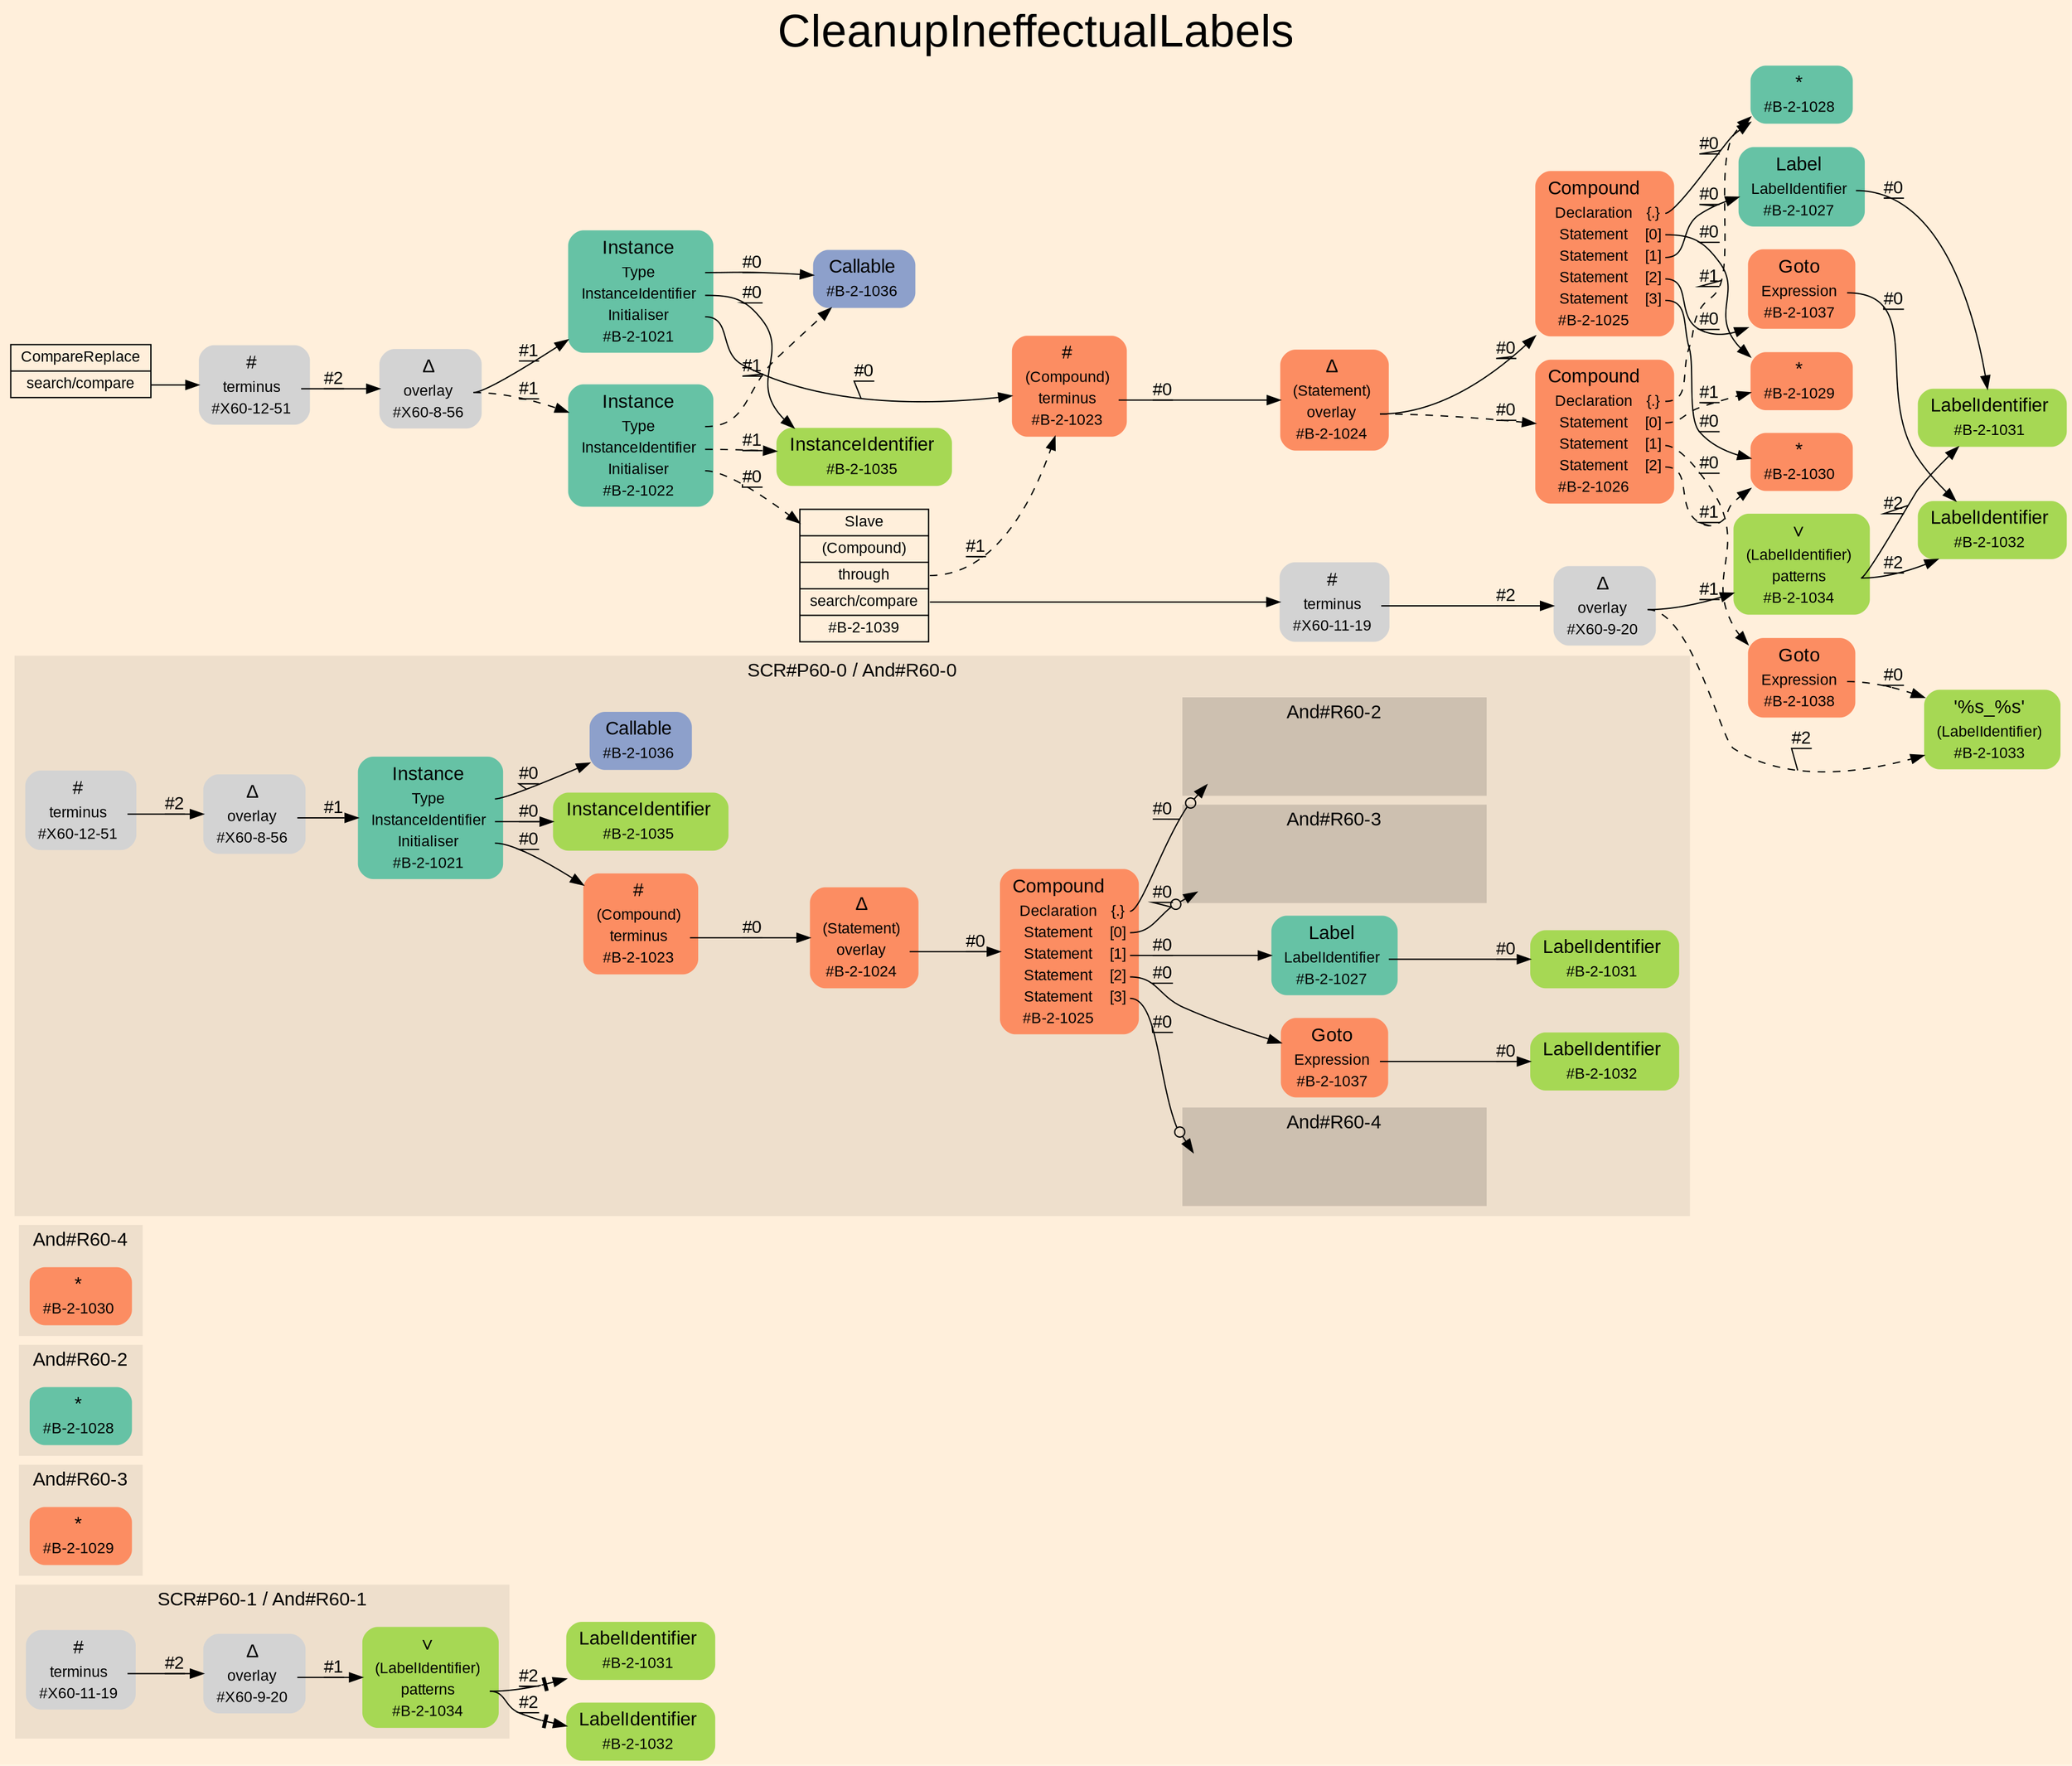 digraph "CleanupIneffectualLabels" {
label = "CleanupIneffectualLabels"
labelloc = t
fontsize = "36"
graph [
    rankdir = "LR"
    ranksep = 0.3
    bgcolor = antiquewhite1
    color = black
    fontcolor = black
    fontname = "Arial"
];
node [
    fontname = "Arial"
];
edge [
    fontname = "Arial"
];

// -------------------- figure And#R60-1 --------------------
// -------- region And#R60-1 ----------
subgraph "clusterAnd#R60-1" {
    label = "SCR#P60-1 / And#R60-1"
    style = "filled"
    color = antiquewhite2
    fontsize = "15"
    "And#R60-1/#X60-11-19" [
        // -------- block And#R60-1/#X60-11-19 ----------
        shape = "plaintext"
        label = <<TABLE BORDER="0" CELLBORDER="0" CELLSPACING="0">
         <TR><TD><FONT POINT-SIZE="15.0">#</FONT></TD><TD></TD></TR>
         <TR><TD>terminus</TD><TD PORT="port0"></TD></TR>
         <TR><TD>#X60-11-19</TD><TD PORT="port1"></TD></TR>
        </TABLE>>
        style = "rounded,filled"
        fontsize = "12"
    ];
    
    "And#R60-1/#X60-9-20" [
        // -------- block And#R60-1/#X60-9-20 ----------
        shape = "plaintext"
        label = <<TABLE BORDER="0" CELLBORDER="0" CELLSPACING="0">
         <TR><TD><FONT POINT-SIZE="15.0">Δ</FONT></TD><TD></TD></TR>
         <TR><TD>overlay</TD><TD PORT="port0"></TD></TR>
         <TR><TD>#X60-9-20</TD><TD PORT="port1"></TD></TR>
        </TABLE>>
        style = "rounded,filled"
        fontsize = "12"
    ];
    
    "And#R60-1/#B-2-1034" [
        // -------- block And#R60-1/#B-2-1034 ----------
        shape = "plaintext"
        fillcolor = "/set28/5"
        label = <<TABLE BORDER="0" CELLBORDER="0" CELLSPACING="0">
         <TR><TD><FONT POINT-SIZE="15.0">∨</FONT></TD><TD></TD></TR>
         <TR><TD>(LabelIdentifier)</TD><TD PORT="port0"></TD></TR>
         <TR><TD>patterns</TD><TD PORT="port1"></TD></TR>
         <TR><TD>#B-2-1034</TD><TD PORT="port2"></TD></TR>
        </TABLE>>
        style = "rounded,filled"
        fontsize = "12"
    ];
    
}

"And#R60-1/#B-2-1031" [
    // -------- block And#R60-1/#B-2-1031 ----------
    shape = "plaintext"
    fillcolor = "/set28/5"
    label = <<TABLE BORDER="0" CELLBORDER="0" CELLSPACING="0">
     <TR><TD><FONT POINT-SIZE="15.0">LabelIdentifier</FONT></TD><TD></TD></TR>
     <TR><TD>#B-2-1031</TD><TD PORT="port0"></TD></TR>
    </TABLE>>
    style = "rounded,filled"
    fontsize = "12"
];

"And#R60-1/#B-2-1032" [
    // -------- block And#R60-1/#B-2-1032 ----------
    shape = "plaintext"
    fillcolor = "/set28/5"
    label = <<TABLE BORDER="0" CELLBORDER="0" CELLSPACING="0">
     <TR><TD><FONT POINT-SIZE="15.0">LabelIdentifier</FONT></TD><TD></TD></TR>
     <TR><TD>#B-2-1032</TD><TD PORT="port0"></TD></TR>
    </TABLE>>
    style = "rounded,filled"
    fontsize = "12"
];

"And#R60-1/#X60-11-19":port0 -> "And#R60-1/#X60-9-20" [
    label = "#2"
    decorate = true
    color = black
    fontcolor = black
];

"And#R60-1/#X60-9-20":port0 -> "And#R60-1/#B-2-1034" [
    label = "#1"
    decorate = true
    color = black
    fontcolor = black
];

"And#R60-1/#B-2-1034":port1 -> "And#R60-1/#B-2-1031" [
    arrowhead="normalnonetee"
    label = "#2"
    decorate = true
    color = black
    fontcolor = black
];

"And#R60-1/#B-2-1034":port1 -> "And#R60-1/#B-2-1032" [
    arrowhead="normalnonetee"
    label = "#2"
    decorate = true
    color = black
    fontcolor = black
];


// -------------------- figure And#R60-3 --------------------
// -------- region And#R60-3 ----------
subgraph "clusterAnd#R60-3" {
    label = "And#R60-3"
    style = "filled"
    color = antiquewhite2
    fontsize = "15"
    "And#R60-3/#B-2-1029" [
        // -------- block And#R60-3/#B-2-1029 ----------
        shape = "plaintext"
        fillcolor = "/set28/2"
        label = <<TABLE BORDER="0" CELLBORDER="0" CELLSPACING="0">
         <TR><TD><FONT POINT-SIZE="15.0">*</FONT></TD><TD></TD></TR>
         <TR><TD>#B-2-1029</TD><TD PORT="port0"></TD></TR>
        </TABLE>>
        style = "rounded,filled"
        fontsize = "12"
    ];
    
}


// -------------------- figure And#R60-2 --------------------
// -------- region And#R60-2 ----------
subgraph "clusterAnd#R60-2" {
    label = "And#R60-2"
    style = "filled"
    color = antiquewhite2
    fontsize = "15"
    "And#R60-2/#B-2-1028" [
        // -------- block And#R60-2/#B-2-1028 ----------
        shape = "plaintext"
        fillcolor = "/set28/1"
        label = <<TABLE BORDER="0" CELLBORDER="0" CELLSPACING="0">
         <TR><TD><FONT POINT-SIZE="15.0">*</FONT></TD><TD></TD></TR>
         <TR><TD>#B-2-1028</TD><TD PORT="port0"></TD></TR>
        </TABLE>>
        style = "rounded,filled"
        fontsize = "12"
    ];
    
}


// -------------------- figure And#R60-4 --------------------
// -------- region And#R60-4 ----------
subgraph "clusterAnd#R60-4" {
    label = "And#R60-4"
    style = "filled"
    color = antiquewhite2
    fontsize = "15"
    "And#R60-4/#B-2-1030" [
        // -------- block And#R60-4/#B-2-1030 ----------
        shape = "plaintext"
        fillcolor = "/set28/2"
        label = <<TABLE BORDER="0" CELLBORDER="0" CELLSPACING="0">
         <TR><TD><FONT POINT-SIZE="15.0">*</FONT></TD><TD></TD></TR>
         <TR><TD>#B-2-1030</TD><TD PORT="port0"></TD></TR>
        </TABLE>>
        style = "rounded,filled"
        fontsize = "12"
    ];
    
}


// -------------------- figure And#R60-0 --------------------
// -------- region And#R60-0 ----------
subgraph "clusterAnd#R60-0" {
    label = "SCR#P60-0 / And#R60-0"
    style = "filled"
    color = antiquewhite2
    fontsize = "15"
    "And#R60-0/#B-2-1023" [
        // -------- block And#R60-0/#B-2-1023 ----------
        shape = "plaintext"
        fillcolor = "/set28/2"
        label = <<TABLE BORDER="0" CELLBORDER="0" CELLSPACING="0">
         <TR><TD><FONT POINT-SIZE="15.0">#</FONT></TD><TD></TD></TR>
         <TR><TD>(Compound)</TD><TD PORT="port0"></TD></TR>
         <TR><TD>terminus</TD><TD PORT="port1"></TD></TR>
         <TR><TD>#B-2-1023</TD><TD PORT="port2"></TD></TR>
        </TABLE>>
        style = "rounded,filled"
        fontsize = "12"
    ];
    
    "And#R60-0/#B-2-1032" [
        // -------- block And#R60-0/#B-2-1032 ----------
        shape = "plaintext"
        fillcolor = "/set28/5"
        label = <<TABLE BORDER="0" CELLBORDER="0" CELLSPACING="0">
         <TR><TD><FONT POINT-SIZE="15.0">LabelIdentifier</FONT></TD><TD></TD></TR>
         <TR><TD>#B-2-1032</TD><TD PORT="port0"></TD></TR>
        </TABLE>>
        style = "rounded,filled"
        fontsize = "12"
    ];
    
    "And#R60-0/#B-2-1027" [
        // -------- block And#R60-0/#B-2-1027 ----------
        shape = "plaintext"
        fillcolor = "/set28/1"
        label = <<TABLE BORDER="0" CELLBORDER="0" CELLSPACING="0">
         <TR><TD><FONT POINT-SIZE="15.0">Label</FONT></TD><TD></TD></TR>
         <TR><TD>LabelIdentifier</TD><TD PORT="port0"></TD></TR>
         <TR><TD>#B-2-1027</TD><TD PORT="port1"></TD></TR>
        </TABLE>>
        style = "rounded,filled"
        fontsize = "12"
    ];
    
    "And#R60-0/#X60-8-56" [
        // -------- block And#R60-0/#X60-8-56 ----------
        shape = "plaintext"
        label = <<TABLE BORDER="0" CELLBORDER="0" CELLSPACING="0">
         <TR><TD><FONT POINT-SIZE="15.0">Δ</FONT></TD><TD></TD></TR>
         <TR><TD>overlay</TD><TD PORT="port0"></TD></TR>
         <TR><TD>#X60-8-56</TD><TD PORT="port1"></TD></TR>
        </TABLE>>
        style = "rounded,filled"
        fontsize = "12"
    ];
    
    "And#R60-0/#B-2-1024" [
        // -------- block And#R60-0/#B-2-1024 ----------
        shape = "plaintext"
        fillcolor = "/set28/2"
        label = <<TABLE BORDER="0" CELLBORDER="0" CELLSPACING="0">
         <TR><TD><FONT POINT-SIZE="15.0">Δ</FONT></TD><TD></TD></TR>
         <TR><TD>(Statement)</TD><TD PORT="port0"></TD></TR>
         <TR><TD>overlay</TD><TD PORT="port1"></TD></TR>
         <TR><TD>#B-2-1024</TD><TD PORT="port2"></TD></TR>
        </TABLE>>
        style = "rounded,filled"
        fontsize = "12"
    ];
    
    "And#R60-0/#X60-12-51" [
        // -------- block And#R60-0/#X60-12-51 ----------
        shape = "plaintext"
        label = <<TABLE BORDER="0" CELLBORDER="0" CELLSPACING="0">
         <TR><TD><FONT POINT-SIZE="15.0">#</FONT></TD><TD></TD></TR>
         <TR><TD>terminus</TD><TD PORT="port0"></TD></TR>
         <TR><TD>#X60-12-51</TD><TD PORT="port1"></TD></TR>
        </TABLE>>
        style = "rounded,filled"
        fontsize = "12"
    ];
    
    "And#R60-0/#B-2-1031" [
        // -------- block And#R60-0/#B-2-1031 ----------
        shape = "plaintext"
        fillcolor = "/set28/5"
        label = <<TABLE BORDER="0" CELLBORDER="0" CELLSPACING="0">
         <TR><TD><FONT POINT-SIZE="15.0">LabelIdentifier</FONT></TD><TD></TD></TR>
         <TR><TD>#B-2-1031</TD><TD PORT="port0"></TD></TR>
        </TABLE>>
        style = "rounded,filled"
        fontsize = "12"
    ];
    
    "And#R60-0/#B-2-1036" [
        // -------- block And#R60-0/#B-2-1036 ----------
        shape = "plaintext"
        fillcolor = "/set28/3"
        label = <<TABLE BORDER="0" CELLBORDER="0" CELLSPACING="0">
         <TR><TD><FONT POINT-SIZE="15.0">Callable</FONT></TD><TD></TD></TR>
         <TR><TD>#B-2-1036</TD><TD PORT="port0"></TD></TR>
        </TABLE>>
        style = "rounded,filled"
        fontsize = "12"
    ];
    
    "And#R60-0/#B-2-1037" [
        // -------- block And#R60-0/#B-2-1037 ----------
        shape = "plaintext"
        fillcolor = "/set28/2"
        label = <<TABLE BORDER="0" CELLBORDER="0" CELLSPACING="0">
         <TR><TD><FONT POINT-SIZE="15.0">Goto</FONT></TD><TD></TD></TR>
         <TR><TD>Expression</TD><TD PORT="port0"></TD></TR>
         <TR><TD>#B-2-1037</TD><TD PORT="port1"></TD></TR>
        </TABLE>>
        style = "rounded,filled"
        fontsize = "12"
    ];
    
    "And#R60-0/#B-2-1035" [
        // -------- block And#R60-0/#B-2-1035 ----------
        shape = "plaintext"
        fillcolor = "/set28/5"
        label = <<TABLE BORDER="0" CELLBORDER="0" CELLSPACING="0">
         <TR><TD><FONT POINT-SIZE="15.0">InstanceIdentifier</FONT></TD><TD></TD></TR>
         <TR><TD>#B-2-1035</TD><TD PORT="port0"></TD></TR>
        </TABLE>>
        style = "rounded,filled"
        fontsize = "12"
    ];
    
    "And#R60-0/#B-2-1021" [
        // -------- block And#R60-0/#B-2-1021 ----------
        shape = "plaintext"
        fillcolor = "/set28/1"
        label = <<TABLE BORDER="0" CELLBORDER="0" CELLSPACING="0">
         <TR><TD><FONT POINT-SIZE="15.0">Instance</FONT></TD><TD></TD></TR>
         <TR><TD>Type</TD><TD PORT="port0"></TD></TR>
         <TR><TD>InstanceIdentifier</TD><TD PORT="port1"></TD></TR>
         <TR><TD>Initialiser</TD><TD PORT="port2"></TD></TR>
         <TR><TD>#B-2-1021</TD><TD PORT="port3"></TD></TR>
        </TABLE>>
        style = "rounded,filled"
        fontsize = "12"
    ];
    
    "And#R60-0/#B-2-1025" [
        // -------- block And#R60-0/#B-2-1025 ----------
        shape = "plaintext"
        fillcolor = "/set28/2"
        label = <<TABLE BORDER="0" CELLBORDER="0" CELLSPACING="0">
         <TR><TD><FONT POINT-SIZE="15.0">Compound</FONT></TD><TD></TD></TR>
         <TR><TD>Declaration</TD><TD PORT="port0">{.}</TD></TR>
         <TR><TD>Statement</TD><TD PORT="port1">[0]</TD></TR>
         <TR><TD>Statement</TD><TD PORT="port2">[1]</TD></TR>
         <TR><TD>Statement</TD><TD PORT="port3">[2]</TD></TR>
         <TR><TD>Statement</TD><TD PORT="port4">[3]</TD></TR>
         <TR><TD>#B-2-1025</TD><TD PORT="port5"></TD></TR>
        </TABLE>>
        style = "rounded,filled"
        fontsize = "12"
    ];
    
    // -------- region And#R60-0/And#R60-2 ----------
    subgraph "clusterAnd#R60-0/And#R60-2" {
        label = "And#R60-2"
        style = "filled"
        color = antiquewhite3
        fontsize = "15"
        "And#R60-0/And#R60-2/#B-2-1028" [
            // -------- block And#R60-0/And#R60-2/#B-2-1028 ----------
            shape = none
            fillcolor = "/set28/1"
            style = "invisible"
        ];
        
    }
    
    // -------- region And#R60-0/And#R60-3 ----------
    subgraph "clusterAnd#R60-0/And#R60-3" {
        label = "And#R60-3"
        style = "filled"
        color = antiquewhite3
        fontsize = "15"
        "And#R60-0/And#R60-3/#B-2-1029" [
            // -------- block And#R60-0/And#R60-3/#B-2-1029 ----------
            shape = none
            fillcolor = "/set28/2"
            style = "invisible"
        ];
        
    }
    
    // -------- region And#R60-0/And#R60-4 ----------
    subgraph "clusterAnd#R60-0/And#R60-4" {
        label = "And#R60-4"
        style = "filled"
        color = antiquewhite3
        fontsize = "15"
        "And#R60-0/And#R60-4/#B-2-1030" [
            // -------- block And#R60-0/And#R60-4/#B-2-1030 ----------
            shape = none
            fillcolor = "/set28/2"
            style = "invisible"
        ];
        
    }
    
}

"And#R60-0/#B-2-1023":port1 -> "And#R60-0/#B-2-1024" [
    label = "#0"
    decorate = true
    color = black
    fontcolor = black
];

"And#R60-0/#B-2-1027":port0 -> "And#R60-0/#B-2-1031" [
    label = "#0"
    decorate = true
    color = black
    fontcolor = black
];

"And#R60-0/#X60-8-56":port0 -> "And#R60-0/#B-2-1021" [
    label = "#1"
    decorate = true
    color = black
    fontcolor = black
];

"And#R60-0/#B-2-1024":port1 -> "And#R60-0/#B-2-1025" [
    label = "#0"
    decorate = true
    color = black
    fontcolor = black
];

"And#R60-0/#X60-12-51":port0 -> "And#R60-0/#X60-8-56" [
    label = "#2"
    decorate = true
    color = black
    fontcolor = black
];

"And#R60-0/#B-2-1037":port0 -> "And#R60-0/#B-2-1032" [
    label = "#0"
    decorate = true
    color = black
    fontcolor = black
];

"And#R60-0/#B-2-1021":port0 -> "And#R60-0/#B-2-1036" [
    label = "#0"
    decorate = true
    color = black
    fontcolor = black
];

"And#R60-0/#B-2-1021":port1 -> "And#R60-0/#B-2-1035" [
    label = "#0"
    decorate = true
    color = black
    fontcolor = black
];

"And#R60-0/#B-2-1021":port2 -> "And#R60-0/#B-2-1023" [
    label = "#0"
    decorate = true
    color = black
    fontcolor = black
];

"And#R60-0/#B-2-1025":port0 -> "And#R60-0/And#R60-2/#B-2-1028" [
    arrowhead="normalnoneodot"
    label = "#0"
    decorate = true
    color = black
    fontcolor = black
];

"And#R60-0/#B-2-1025":port1 -> "And#R60-0/And#R60-3/#B-2-1029" [
    arrowhead="normalnoneodot"
    label = "#0"
    decorate = true
    color = black
    fontcolor = black
];

"And#R60-0/#B-2-1025":port2 -> "And#R60-0/#B-2-1027" [
    label = "#0"
    decorate = true
    color = black
    fontcolor = black
];

"And#R60-0/#B-2-1025":port3 -> "And#R60-0/#B-2-1037" [
    label = "#0"
    decorate = true
    color = black
    fontcolor = black
];

"And#R60-0/#B-2-1025":port4 -> "And#R60-0/And#R60-4/#B-2-1030" [
    arrowhead="normalnoneodot"
    label = "#0"
    decorate = true
    color = black
    fontcolor = black
];


// -------------------- transformation figure --------------------
"CR#X60-10-60" [
    // -------- block CR#X60-10-60 ----------
    shape = "record"
    fillcolor = antiquewhite1
    label = "<fixed> CompareReplace | <port0> search/compare"
    style = "filled"
    fontsize = "12"
    color = black
    fontcolor = black
];

"#X60-12-51" [
    // -------- block #X60-12-51 ----------
    shape = "plaintext"
    label = <<TABLE BORDER="0" CELLBORDER="0" CELLSPACING="0">
     <TR><TD><FONT POINT-SIZE="15.0">#</FONT></TD><TD></TD></TR>
     <TR><TD>terminus</TD><TD PORT="port0"></TD></TR>
     <TR><TD>#X60-12-51</TD><TD PORT="port1"></TD></TR>
    </TABLE>>
    style = "rounded,filled"
    fontsize = "12"
];

"#X60-8-56" [
    // -------- block #X60-8-56 ----------
    shape = "plaintext"
    label = <<TABLE BORDER="0" CELLBORDER="0" CELLSPACING="0">
     <TR><TD><FONT POINT-SIZE="15.0">Δ</FONT></TD><TD></TD></TR>
     <TR><TD>overlay</TD><TD PORT="port0"></TD></TR>
     <TR><TD>#X60-8-56</TD><TD PORT="port1"></TD></TR>
    </TABLE>>
    style = "rounded,filled"
    fontsize = "12"
];

"#B-2-1021" [
    // -------- block #B-2-1021 ----------
    shape = "plaintext"
    fillcolor = "/set28/1"
    label = <<TABLE BORDER="0" CELLBORDER="0" CELLSPACING="0">
     <TR><TD><FONT POINT-SIZE="15.0">Instance</FONT></TD><TD></TD></TR>
     <TR><TD>Type</TD><TD PORT="port0"></TD></TR>
     <TR><TD>InstanceIdentifier</TD><TD PORT="port1"></TD></TR>
     <TR><TD>Initialiser</TD><TD PORT="port2"></TD></TR>
     <TR><TD>#B-2-1021</TD><TD PORT="port3"></TD></TR>
    </TABLE>>
    style = "rounded,filled"
    fontsize = "12"
];

"#B-2-1036" [
    // -------- block #B-2-1036 ----------
    shape = "plaintext"
    fillcolor = "/set28/3"
    label = <<TABLE BORDER="0" CELLBORDER="0" CELLSPACING="0">
     <TR><TD><FONT POINT-SIZE="15.0">Callable</FONT></TD><TD></TD></TR>
     <TR><TD>#B-2-1036</TD><TD PORT="port0"></TD></TR>
    </TABLE>>
    style = "rounded,filled"
    fontsize = "12"
];

"#B-2-1035" [
    // -------- block #B-2-1035 ----------
    shape = "plaintext"
    fillcolor = "/set28/5"
    label = <<TABLE BORDER="0" CELLBORDER="0" CELLSPACING="0">
     <TR><TD><FONT POINT-SIZE="15.0">InstanceIdentifier</FONT></TD><TD></TD></TR>
     <TR><TD>#B-2-1035</TD><TD PORT="port0"></TD></TR>
    </TABLE>>
    style = "rounded,filled"
    fontsize = "12"
];

"#B-2-1023" [
    // -------- block #B-2-1023 ----------
    shape = "plaintext"
    fillcolor = "/set28/2"
    label = <<TABLE BORDER="0" CELLBORDER="0" CELLSPACING="0">
     <TR><TD><FONT POINT-SIZE="15.0">#</FONT></TD><TD></TD></TR>
     <TR><TD>(Compound)</TD><TD PORT="port0"></TD></TR>
     <TR><TD>terminus</TD><TD PORT="port1"></TD></TR>
     <TR><TD>#B-2-1023</TD><TD PORT="port2"></TD></TR>
    </TABLE>>
    style = "rounded,filled"
    fontsize = "12"
];

"#B-2-1024" [
    // -------- block #B-2-1024 ----------
    shape = "plaintext"
    fillcolor = "/set28/2"
    label = <<TABLE BORDER="0" CELLBORDER="0" CELLSPACING="0">
     <TR><TD><FONT POINT-SIZE="15.0">Δ</FONT></TD><TD></TD></TR>
     <TR><TD>(Statement)</TD><TD PORT="port0"></TD></TR>
     <TR><TD>overlay</TD><TD PORT="port1"></TD></TR>
     <TR><TD>#B-2-1024</TD><TD PORT="port2"></TD></TR>
    </TABLE>>
    style = "rounded,filled"
    fontsize = "12"
];

"#B-2-1025" [
    // -------- block #B-2-1025 ----------
    shape = "plaintext"
    fillcolor = "/set28/2"
    label = <<TABLE BORDER="0" CELLBORDER="0" CELLSPACING="0">
     <TR><TD><FONT POINT-SIZE="15.0">Compound</FONT></TD><TD></TD></TR>
     <TR><TD>Declaration</TD><TD PORT="port0">{.}</TD></TR>
     <TR><TD>Statement</TD><TD PORT="port1">[0]</TD></TR>
     <TR><TD>Statement</TD><TD PORT="port2">[1]</TD></TR>
     <TR><TD>Statement</TD><TD PORT="port3">[2]</TD></TR>
     <TR><TD>Statement</TD><TD PORT="port4">[3]</TD></TR>
     <TR><TD>#B-2-1025</TD><TD PORT="port5"></TD></TR>
    </TABLE>>
    style = "rounded,filled"
    fontsize = "12"
];

"#B-2-1028" [
    // -------- block #B-2-1028 ----------
    shape = "plaintext"
    fillcolor = "/set28/1"
    label = <<TABLE BORDER="0" CELLBORDER="0" CELLSPACING="0">
     <TR><TD><FONT POINT-SIZE="15.0">*</FONT></TD><TD></TD></TR>
     <TR><TD>#B-2-1028</TD><TD PORT="port0"></TD></TR>
    </TABLE>>
    style = "rounded,filled"
    fontsize = "12"
];

"#B-2-1029" [
    // -------- block #B-2-1029 ----------
    shape = "plaintext"
    fillcolor = "/set28/2"
    label = <<TABLE BORDER="0" CELLBORDER="0" CELLSPACING="0">
     <TR><TD><FONT POINT-SIZE="15.0">*</FONT></TD><TD></TD></TR>
     <TR><TD>#B-2-1029</TD><TD PORT="port0"></TD></TR>
    </TABLE>>
    style = "rounded,filled"
    fontsize = "12"
];

"#B-2-1027" [
    // -------- block #B-2-1027 ----------
    shape = "plaintext"
    fillcolor = "/set28/1"
    label = <<TABLE BORDER="0" CELLBORDER="0" CELLSPACING="0">
     <TR><TD><FONT POINT-SIZE="15.0">Label</FONT></TD><TD></TD></TR>
     <TR><TD>LabelIdentifier</TD><TD PORT="port0"></TD></TR>
     <TR><TD>#B-2-1027</TD><TD PORT="port1"></TD></TR>
    </TABLE>>
    style = "rounded,filled"
    fontsize = "12"
];

"#B-2-1031" [
    // -------- block #B-2-1031 ----------
    shape = "plaintext"
    fillcolor = "/set28/5"
    label = <<TABLE BORDER="0" CELLBORDER="0" CELLSPACING="0">
     <TR><TD><FONT POINT-SIZE="15.0">LabelIdentifier</FONT></TD><TD></TD></TR>
     <TR><TD>#B-2-1031</TD><TD PORT="port0"></TD></TR>
    </TABLE>>
    style = "rounded,filled"
    fontsize = "12"
];

"#B-2-1037" [
    // -------- block #B-2-1037 ----------
    shape = "plaintext"
    fillcolor = "/set28/2"
    label = <<TABLE BORDER="0" CELLBORDER="0" CELLSPACING="0">
     <TR><TD><FONT POINT-SIZE="15.0">Goto</FONT></TD><TD></TD></TR>
     <TR><TD>Expression</TD><TD PORT="port0"></TD></TR>
     <TR><TD>#B-2-1037</TD><TD PORT="port1"></TD></TR>
    </TABLE>>
    style = "rounded,filled"
    fontsize = "12"
];

"#B-2-1032" [
    // -------- block #B-2-1032 ----------
    shape = "plaintext"
    fillcolor = "/set28/5"
    label = <<TABLE BORDER="0" CELLBORDER="0" CELLSPACING="0">
     <TR><TD><FONT POINT-SIZE="15.0">LabelIdentifier</FONT></TD><TD></TD></TR>
     <TR><TD>#B-2-1032</TD><TD PORT="port0"></TD></TR>
    </TABLE>>
    style = "rounded,filled"
    fontsize = "12"
];

"#B-2-1030" [
    // -------- block #B-2-1030 ----------
    shape = "plaintext"
    fillcolor = "/set28/2"
    label = <<TABLE BORDER="0" CELLBORDER="0" CELLSPACING="0">
     <TR><TD><FONT POINT-SIZE="15.0">*</FONT></TD><TD></TD></TR>
     <TR><TD>#B-2-1030</TD><TD PORT="port0"></TD></TR>
    </TABLE>>
    style = "rounded,filled"
    fontsize = "12"
];

"#B-2-1026" [
    // -------- block #B-2-1026 ----------
    shape = "plaintext"
    fillcolor = "/set28/2"
    label = <<TABLE BORDER="0" CELLBORDER="0" CELLSPACING="0">
     <TR><TD><FONT POINT-SIZE="15.0">Compound</FONT></TD><TD></TD></TR>
     <TR><TD>Declaration</TD><TD PORT="port0">{.}</TD></TR>
     <TR><TD>Statement</TD><TD PORT="port1">[0]</TD></TR>
     <TR><TD>Statement</TD><TD PORT="port2">[1]</TD></TR>
     <TR><TD>Statement</TD><TD PORT="port3">[2]</TD></TR>
     <TR><TD>#B-2-1026</TD><TD PORT="port4"></TD></TR>
    </TABLE>>
    style = "rounded,filled"
    fontsize = "12"
];

"#B-2-1038" [
    // -------- block #B-2-1038 ----------
    shape = "plaintext"
    fillcolor = "/set28/2"
    label = <<TABLE BORDER="0" CELLBORDER="0" CELLSPACING="0">
     <TR><TD><FONT POINT-SIZE="15.0">Goto</FONT></TD><TD></TD></TR>
     <TR><TD>Expression</TD><TD PORT="port0"></TD></TR>
     <TR><TD>#B-2-1038</TD><TD PORT="port1"></TD></TR>
    </TABLE>>
    style = "rounded,filled"
    fontsize = "12"
];

"#B-2-1033" [
    // -------- block #B-2-1033 ----------
    shape = "plaintext"
    fillcolor = "/set28/5"
    label = <<TABLE BORDER="0" CELLBORDER="0" CELLSPACING="0">
     <TR><TD><FONT POINT-SIZE="15.0">'%s_%s'</FONT></TD><TD></TD></TR>
     <TR><TD>(LabelIdentifier)</TD><TD PORT="port0"></TD></TR>
     <TR><TD>#B-2-1033</TD><TD PORT="port1"></TD></TR>
    </TABLE>>
    style = "rounded,filled"
    fontsize = "12"
];

"#B-2-1022" [
    // -------- block #B-2-1022 ----------
    shape = "plaintext"
    fillcolor = "/set28/1"
    label = <<TABLE BORDER="0" CELLBORDER="0" CELLSPACING="0">
     <TR><TD><FONT POINT-SIZE="15.0">Instance</FONT></TD><TD></TD></TR>
     <TR><TD>Type</TD><TD PORT="port0"></TD></TR>
     <TR><TD>InstanceIdentifier</TD><TD PORT="port1"></TD></TR>
     <TR><TD>Initialiser</TD><TD PORT="port2"></TD></TR>
     <TR><TD>#B-2-1022</TD><TD PORT="port3"></TD></TR>
    </TABLE>>
    style = "rounded,filled"
    fontsize = "12"
];

"#B-2-1039" [
    // -------- block #B-2-1039 ----------
    shape = "record"
    fillcolor = antiquewhite1
    label = "<fixed> Slave | <port0> (Compound) | <port1> through | <port2> search/compare | <port3> #B-2-1039"
    style = "filled"
    fontsize = "12"
    color = black
    fontcolor = black
];

"#X60-11-19" [
    // -------- block #X60-11-19 ----------
    shape = "plaintext"
    label = <<TABLE BORDER="0" CELLBORDER="0" CELLSPACING="0">
     <TR><TD><FONT POINT-SIZE="15.0">#</FONT></TD><TD></TD></TR>
     <TR><TD>terminus</TD><TD PORT="port0"></TD></TR>
     <TR><TD>#X60-11-19</TD><TD PORT="port1"></TD></TR>
    </TABLE>>
    style = "rounded,filled"
    fontsize = "12"
];

"#X60-9-20" [
    // -------- block #X60-9-20 ----------
    shape = "plaintext"
    label = <<TABLE BORDER="0" CELLBORDER="0" CELLSPACING="0">
     <TR><TD><FONT POINT-SIZE="15.0">Δ</FONT></TD><TD></TD></TR>
     <TR><TD>overlay</TD><TD PORT="port0"></TD></TR>
     <TR><TD>#X60-9-20</TD><TD PORT="port1"></TD></TR>
    </TABLE>>
    style = "rounded,filled"
    fontsize = "12"
];

"#B-2-1034" [
    // -------- block #B-2-1034 ----------
    shape = "plaintext"
    fillcolor = "/set28/5"
    label = <<TABLE BORDER="0" CELLBORDER="0" CELLSPACING="0">
     <TR><TD><FONT POINT-SIZE="15.0">∨</FONT></TD><TD></TD></TR>
     <TR><TD>(LabelIdentifier)</TD><TD PORT="port0"></TD></TR>
     <TR><TD>patterns</TD><TD PORT="port1"></TD></TR>
     <TR><TD>#B-2-1034</TD><TD PORT="port2"></TD></TR>
    </TABLE>>
    style = "rounded,filled"
    fontsize = "12"
];

"CR#X60-10-60":port0 -> "#X60-12-51" [
    label = ""
    decorate = true
    color = black
    fontcolor = black
];

"#X60-12-51":port0 -> "#X60-8-56" [
    label = "#2"
    decorate = true
    color = black
    fontcolor = black
];

"#X60-8-56":port0 -> "#B-2-1021" [
    label = "#1"
    decorate = true
    color = black
    fontcolor = black
];

"#X60-8-56":port0 -> "#B-2-1022" [
    style="dashed"
    label = "#1"
    decorate = true
    color = black
    fontcolor = black
];

"#B-2-1021":port0 -> "#B-2-1036" [
    label = "#0"
    decorate = true
    color = black
    fontcolor = black
];

"#B-2-1021":port1 -> "#B-2-1035" [
    label = "#0"
    decorate = true
    color = black
    fontcolor = black
];

"#B-2-1021":port2 -> "#B-2-1023" [
    label = "#0"
    decorate = true
    color = black
    fontcolor = black
];

"#B-2-1023":port1 -> "#B-2-1024" [
    label = "#0"
    decorate = true
    color = black
    fontcolor = black
];

"#B-2-1024":port1 -> "#B-2-1025" [
    label = "#0"
    decorate = true
    color = black
    fontcolor = black
];

"#B-2-1024":port1 -> "#B-2-1026" [
    style="dashed"
    label = "#0"
    decorate = true
    color = black
    fontcolor = black
];

"#B-2-1025":port0 -> "#B-2-1028" [
    label = "#0"
    decorate = true
    color = black
    fontcolor = black
];

"#B-2-1025":port1 -> "#B-2-1029" [
    label = "#0"
    decorate = true
    color = black
    fontcolor = black
];

"#B-2-1025":port2 -> "#B-2-1027" [
    label = "#0"
    decorate = true
    color = black
    fontcolor = black
];

"#B-2-1025":port3 -> "#B-2-1037" [
    label = "#0"
    decorate = true
    color = black
    fontcolor = black
];

"#B-2-1025":port4 -> "#B-2-1030" [
    label = "#0"
    decorate = true
    color = black
    fontcolor = black
];

"#B-2-1027":port0 -> "#B-2-1031" [
    label = "#0"
    decorate = true
    color = black
    fontcolor = black
];

"#B-2-1037":port0 -> "#B-2-1032" [
    label = "#0"
    decorate = true
    color = black
    fontcolor = black
];

"#B-2-1026":port0 -> "#B-2-1028" [
    style="dashed"
    label = "#1"
    decorate = true
    color = black
    fontcolor = black
];

"#B-2-1026":port1 -> "#B-2-1029" [
    style="dashed"
    label = "#1"
    decorate = true
    color = black
    fontcolor = black
];

"#B-2-1026":port2 -> "#B-2-1038" [
    style="dashed"
    label = "#0"
    decorate = true
    color = black
    fontcolor = black
];

"#B-2-1026":port3 -> "#B-2-1030" [
    style="dashed"
    label = "#1"
    decorate = true
    color = black
    fontcolor = black
];

"#B-2-1038":port0 -> "#B-2-1033" [
    style="dashed"
    label = "#0"
    decorate = true
    color = black
    fontcolor = black
];

"#B-2-1022":port0 -> "#B-2-1036" [
    style="dashed"
    label = "#1"
    decorate = true
    color = black
    fontcolor = black
];

"#B-2-1022":port1 -> "#B-2-1035" [
    style="dashed"
    label = "#1"
    decorate = true
    color = black
    fontcolor = black
];

"#B-2-1022":port2 -> "#B-2-1039" [
    style="dashed"
    label = "#0"
    decorate = true
    color = black
    fontcolor = black
];

"#B-2-1039":port1 -> "#B-2-1023" [
    style="dashed"
    label = "#1"
    decorate = true
    color = black
    fontcolor = black
];

"#B-2-1039":port2 -> "#X60-11-19" [
    label = ""
    decorate = true
    color = black
    fontcolor = black
];

"#X60-11-19":port0 -> "#X60-9-20" [
    label = "#2"
    decorate = true
    color = black
    fontcolor = black
];

"#X60-9-20":port0 -> "#B-2-1034" [
    label = "#1"
    decorate = true
    color = black
    fontcolor = black
];

"#X60-9-20":port0 -> "#B-2-1033" [
    style="dashed"
    label = "#2"
    decorate = true
    color = black
    fontcolor = black
];

"#B-2-1034":port1 -> "#B-2-1031" [
    label = "#2"
    decorate = true
    color = black
    fontcolor = black
];

"#B-2-1034":port1 -> "#B-2-1032" [
    label = "#2"
    decorate = true
    color = black
    fontcolor = black
];


}
